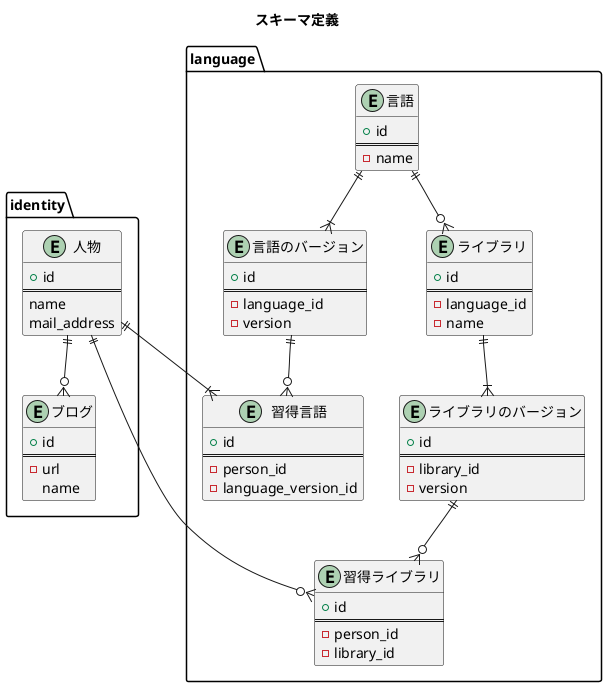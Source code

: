 @startuml

title スキーマ定義

package identity {

  entity "人物" as persons {
    + id
    ====
    name
    mail_address
  }

  entity "ブログ" as blogs {
    + id
    ===
    - url
    name
  }

  persons ||--o{ blogs
}

package language {

  entity "言語" as languages {
    + id
    ===
    - name
  }

  entity "言語のバージョン" as language_versions {
    + id
    ===
    - language_id
    - version
  }

  entity "習得言語" as experienced_languages {
    + id
    ===
    - person_id
    - language_version_id
  }

  entity "ライブラリ" as libraries {
    + id
    ===
    - language_id
    - name
  }

  entity "ライブラリのバージョン" as library_versions {
    + id
    ===
    - library_id
    - version
  }

  entity "習得ライブラリ" as experienced_libraries {
    + id
    ===
    - person_id
    - library_id
  }

  languages ||--|{ language_versions
  language_versions ||--o{ experienced_languages

  languages ||--o{ libraries
  libraries ||--|{ library_versions
  library_versions ||--o{ experienced_libraries

  persons ||--|{ experienced_languages
  persons ||--o{ experienced_libraries
}

@enduml
